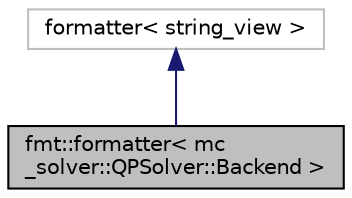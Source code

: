 digraph "fmt::formatter&lt; mc_solver::QPSolver::Backend &gt;"
{
 // INTERACTIVE_SVG=YES
  edge [fontname="Helvetica",fontsize="10",labelfontname="Helvetica",labelfontsize="10"];
  node [fontname="Helvetica",fontsize="10",shape=record];
  Node2 [label="fmt::formatter\< mc\l_solver::QPSolver::Backend \>",height=0.2,width=0.4,color="black", fillcolor="grey75", style="filled", fontcolor="black"];
  Node3 -> Node2 [dir="back",color="midnightblue",fontsize="10",style="solid",fontname="Helvetica"];
  Node3 [label="formatter\< string_view \>",height=0.2,width=0.4,color="grey75", fillcolor="white", style="filled"];
}
